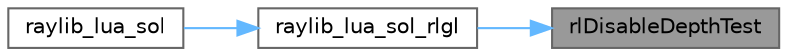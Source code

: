 digraph "rlDisableDepthTest"
{
 // LATEX_PDF_SIZE
  bgcolor="transparent";
  edge [fontname=Helvetica,fontsize=10,labelfontname=Helvetica,labelfontsize=10];
  node [fontname=Helvetica,fontsize=10,shape=box,height=0.2,width=0.4];
  rankdir="RL";
  Node1 [id="Node000001",label="rlDisableDepthTest",height=0.2,width=0.4,color="gray40", fillcolor="grey60", style="filled", fontcolor="black",tooltip=" "];
  Node1 -> Node2 [id="edge1_Node000001_Node000002",dir="back",color="steelblue1",style="solid",tooltip=" "];
  Node2 [id="Node000002",label="raylib_lua_sol_rlgl",height=0.2,width=0.4,color="grey40", fillcolor="white", style="filled",URL="$raylib-lua-sol-rlgl_8hpp.html#ae0197f752085d8aeb1021af77dcd71d4",tooltip=" "];
  Node2 -> Node3 [id="edge2_Node000002_Node000003",dir="back",color="steelblue1",style="solid",tooltip=" "];
  Node3 [id="Node000003",label="raylib_lua_sol",height=0.2,width=0.4,color="grey40", fillcolor="white", style="filled",URL="$raylib-lua-sol_8hpp.html#a1954034654ce07ec21e2cfb406df9c2e",tooltip=" "];
}
